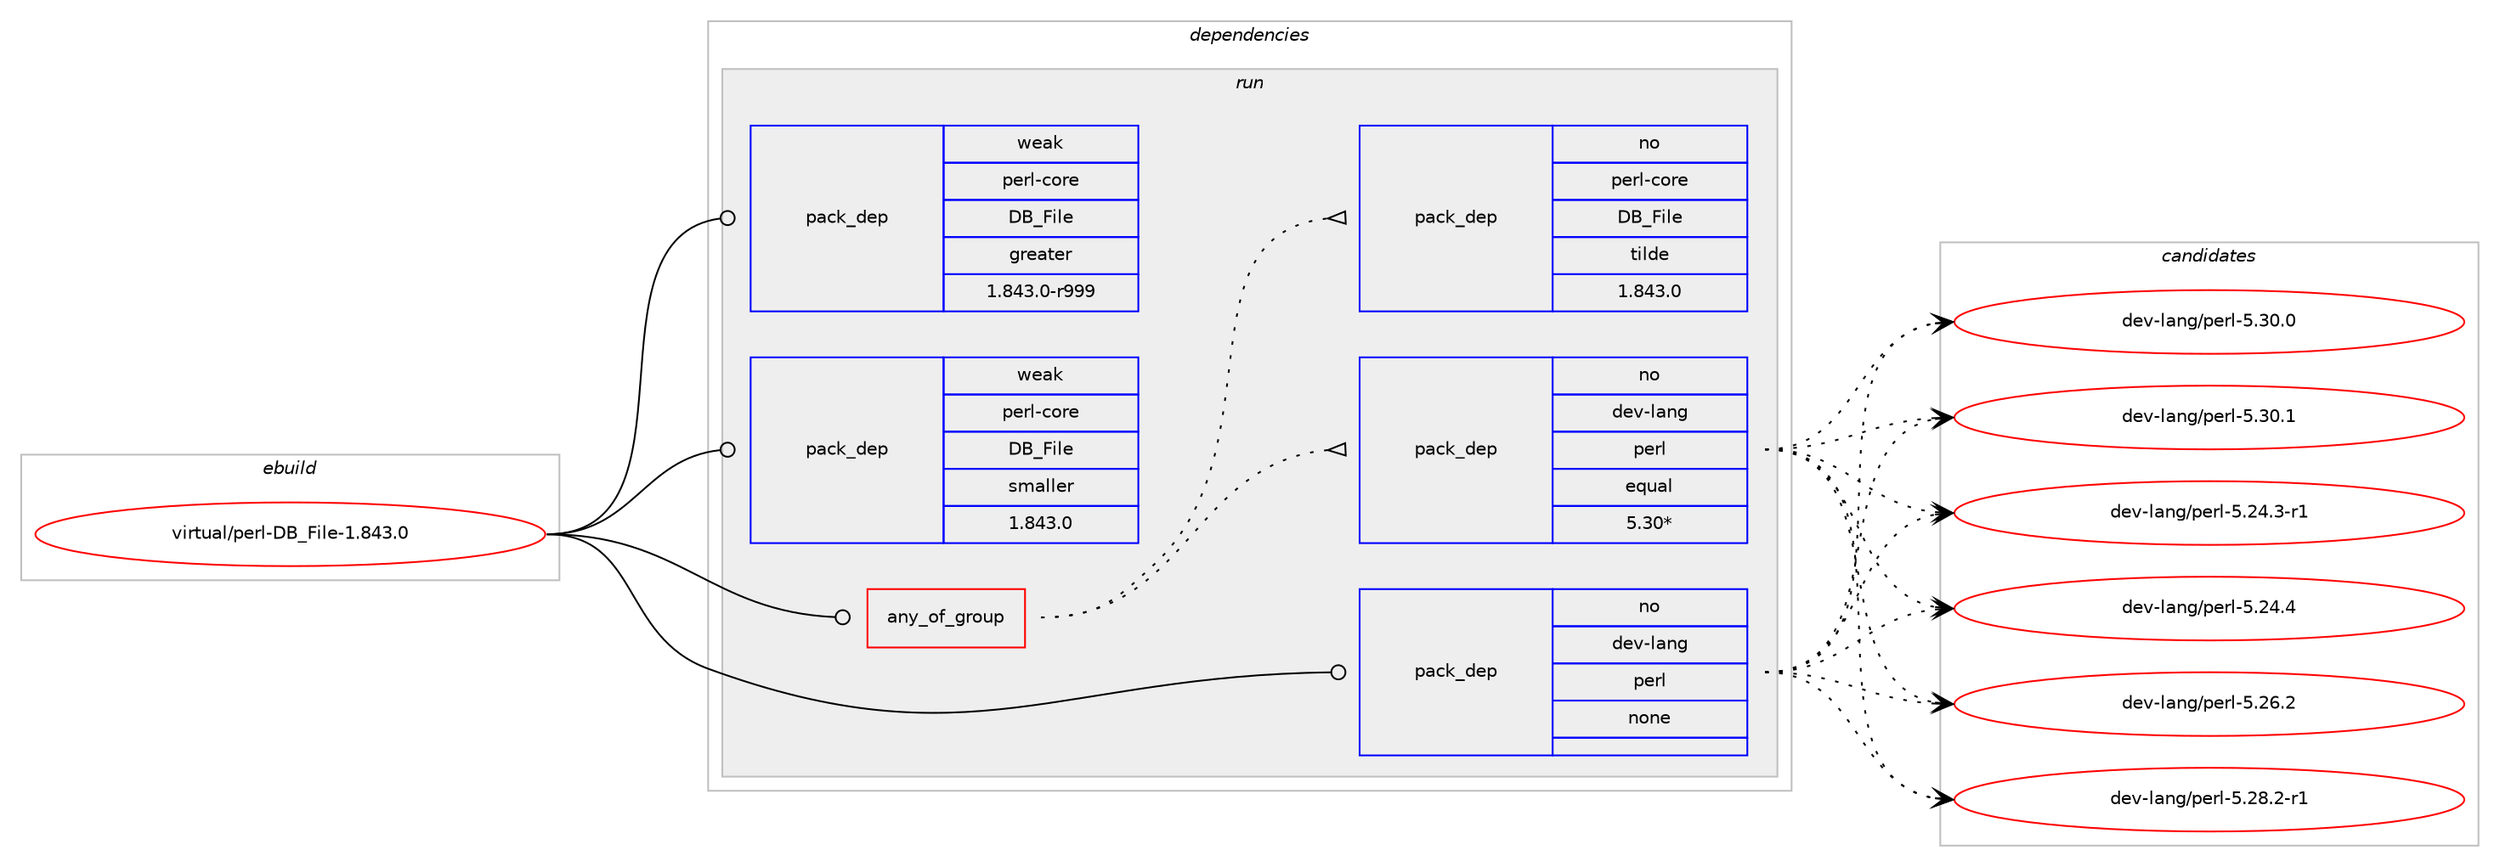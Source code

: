 digraph prolog {

# *************
# Graph options
# *************

newrank=true;
concentrate=true;
compound=true;
graph [rankdir=LR,fontname=Helvetica,fontsize=10,ranksep=1.5];#, ranksep=2.5, nodesep=0.2];
edge  [arrowhead=vee];
node  [fontname=Helvetica,fontsize=10];

# **********
# The ebuild
# **********

subgraph cluster_leftcol {
color=gray;
rank=same;
label=<<i>ebuild</i>>;
id [label="virtual/perl-DB_File-1.843.0", color=red, width=4, href="../virtual/perl-DB_File-1.843.0.svg"];
}

# ****************
# The dependencies
# ****************

subgraph cluster_midcol {
color=gray;
label=<<i>dependencies</i>>;
subgraph cluster_compile {
fillcolor="#eeeeee";
style=filled;
label=<<i>compile</i>>;
}
subgraph cluster_compileandrun {
fillcolor="#eeeeee";
style=filled;
label=<<i>compile and run</i>>;
}
subgraph cluster_run {
fillcolor="#eeeeee";
style=filled;
label=<<i>run</i>>;
subgraph any15414 {
dependency900882 [label=<<TABLE BORDER="0" CELLBORDER="1" CELLSPACING="0" CELLPADDING="4"><TR><TD CELLPADDING="10">any_of_group</TD></TR></TABLE>>, shape=none, color=red];subgraph pack668517 {
dependency900883 [label=<<TABLE BORDER="0" CELLBORDER="1" CELLSPACING="0" CELLPADDING="4" WIDTH="220"><TR><TD ROWSPAN="6" CELLPADDING="30">pack_dep</TD></TR><TR><TD WIDTH="110">no</TD></TR><TR><TD>dev-lang</TD></TR><TR><TD>perl</TD></TR><TR><TD>equal</TD></TR><TR><TD>5.30*</TD></TR></TABLE>>, shape=none, color=blue];
}
dependency900882:e -> dependency900883:w [weight=20,style="dotted",arrowhead="oinv"];
subgraph pack668518 {
dependency900884 [label=<<TABLE BORDER="0" CELLBORDER="1" CELLSPACING="0" CELLPADDING="4" WIDTH="220"><TR><TD ROWSPAN="6" CELLPADDING="30">pack_dep</TD></TR><TR><TD WIDTH="110">no</TD></TR><TR><TD>perl-core</TD></TR><TR><TD>DB_File</TD></TR><TR><TD>tilde</TD></TR><TR><TD>1.843.0</TD></TR></TABLE>>, shape=none, color=blue];
}
dependency900882:e -> dependency900884:w [weight=20,style="dotted",arrowhead="oinv"];
}
id:e -> dependency900882:w [weight=20,style="solid",arrowhead="odot"];
subgraph pack668519 {
dependency900885 [label=<<TABLE BORDER="0" CELLBORDER="1" CELLSPACING="0" CELLPADDING="4" WIDTH="220"><TR><TD ROWSPAN="6" CELLPADDING="30">pack_dep</TD></TR><TR><TD WIDTH="110">no</TD></TR><TR><TD>dev-lang</TD></TR><TR><TD>perl</TD></TR><TR><TD>none</TD></TR><TR><TD></TD></TR></TABLE>>, shape=none, color=blue];
}
id:e -> dependency900885:w [weight=20,style="solid",arrowhead="odot"];
subgraph pack668520 {
dependency900886 [label=<<TABLE BORDER="0" CELLBORDER="1" CELLSPACING="0" CELLPADDING="4" WIDTH="220"><TR><TD ROWSPAN="6" CELLPADDING="30">pack_dep</TD></TR><TR><TD WIDTH="110">weak</TD></TR><TR><TD>perl-core</TD></TR><TR><TD>DB_File</TD></TR><TR><TD>greater</TD></TR><TR><TD>1.843.0-r999</TD></TR></TABLE>>, shape=none, color=blue];
}
id:e -> dependency900886:w [weight=20,style="solid",arrowhead="odot"];
subgraph pack668521 {
dependency900887 [label=<<TABLE BORDER="0" CELLBORDER="1" CELLSPACING="0" CELLPADDING="4" WIDTH="220"><TR><TD ROWSPAN="6" CELLPADDING="30">pack_dep</TD></TR><TR><TD WIDTH="110">weak</TD></TR><TR><TD>perl-core</TD></TR><TR><TD>DB_File</TD></TR><TR><TD>smaller</TD></TR><TR><TD>1.843.0</TD></TR></TABLE>>, shape=none, color=blue];
}
id:e -> dependency900887:w [weight=20,style="solid",arrowhead="odot"];
}
}

# **************
# The candidates
# **************

subgraph cluster_choices {
rank=same;
color=gray;
label=<<i>candidates</i>>;

subgraph choice668517 {
color=black;
nodesep=1;
choice100101118451089711010347112101114108455346505246514511449 [label="dev-lang/perl-5.24.3-r1", color=red, width=4,href="../dev-lang/perl-5.24.3-r1.svg"];
choice10010111845108971101034711210111410845534650524652 [label="dev-lang/perl-5.24.4", color=red, width=4,href="../dev-lang/perl-5.24.4.svg"];
choice10010111845108971101034711210111410845534650544650 [label="dev-lang/perl-5.26.2", color=red, width=4,href="../dev-lang/perl-5.26.2.svg"];
choice100101118451089711010347112101114108455346505646504511449 [label="dev-lang/perl-5.28.2-r1", color=red, width=4,href="../dev-lang/perl-5.28.2-r1.svg"];
choice10010111845108971101034711210111410845534651484648 [label="dev-lang/perl-5.30.0", color=red, width=4,href="../dev-lang/perl-5.30.0.svg"];
choice10010111845108971101034711210111410845534651484649 [label="dev-lang/perl-5.30.1", color=red, width=4,href="../dev-lang/perl-5.30.1.svg"];
dependency900883:e -> choice100101118451089711010347112101114108455346505246514511449:w [style=dotted,weight="100"];
dependency900883:e -> choice10010111845108971101034711210111410845534650524652:w [style=dotted,weight="100"];
dependency900883:e -> choice10010111845108971101034711210111410845534650544650:w [style=dotted,weight="100"];
dependency900883:e -> choice100101118451089711010347112101114108455346505646504511449:w [style=dotted,weight="100"];
dependency900883:e -> choice10010111845108971101034711210111410845534651484648:w [style=dotted,weight="100"];
dependency900883:e -> choice10010111845108971101034711210111410845534651484649:w [style=dotted,weight="100"];
}
subgraph choice668518 {
color=black;
nodesep=1;
}
subgraph choice668519 {
color=black;
nodesep=1;
choice100101118451089711010347112101114108455346505246514511449 [label="dev-lang/perl-5.24.3-r1", color=red, width=4,href="../dev-lang/perl-5.24.3-r1.svg"];
choice10010111845108971101034711210111410845534650524652 [label="dev-lang/perl-5.24.4", color=red, width=4,href="../dev-lang/perl-5.24.4.svg"];
choice10010111845108971101034711210111410845534650544650 [label="dev-lang/perl-5.26.2", color=red, width=4,href="../dev-lang/perl-5.26.2.svg"];
choice100101118451089711010347112101114108455346505646504511449 [label="dev-lang/perl-5.28.2-r1", color=red, width=4,href="../dev-lang/perl-5.28.2-r1.svg"];
choice10010111845108971101034711210111410845534651484648 [label="dev-lang/perl-5.30.0", color=red, width=4,href="../dev-lang/perl-5.30.0.svg"];
choice10010111845108971101034711210111410845534651484649 [label="dev-lang/perl-5.30.1", color=red, width=4,href="../dev-lang/perl-5.30.1.svg"];
dependency900885:e -> choice100101118451089711010347112101114108455346505246514511449:w [style=dotted,weight="100"];
dependency900885:e -> choice10010111845108971101034711210111410845534650524652:w [style=dotted,weight="100"];
dependency900885:e -> choice10010111845108971101034711210111410845534650544650:w [style=dotted,weight="100"];
dependency900885:e -> choice100101118451089711010347112101114108455346505646504511449:w [style=dotted,weight="100"];
dependency900885:e -> choice10010111845108971101034711210111410845534651484648:w [style=dotted,weight="100"];
dependency900885:e -> choice10010111845108971101034711210111410845534651484649:w [style=dotted,weight="100"];
}
subgraph choice668520 {
color=black;
nodesep=1;
}
subgraph choice668521 {
color=black;
nodesep=1;
}
}

}
